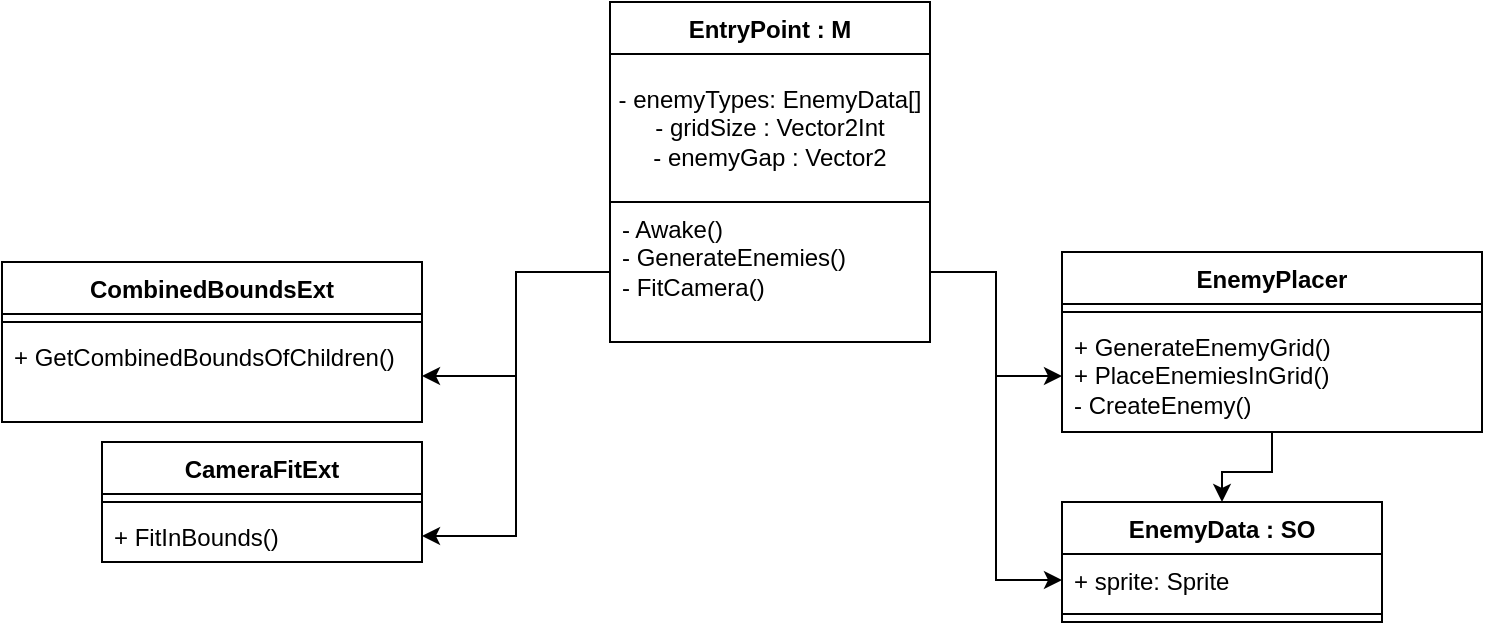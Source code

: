 <mxfile version="24.7.16" pages="2">
  <diagram name="EntryPoint" id="1II3YRtZtNxmjWsJMaif">
    <mxGraphModel dx="989" dy="539" grid="1" gridSize="10" guides="1" tooltips="1" connect="1" arrows="1" fold="1" page="1" pageScale="1" pageWidth="827" pageHeight="1169" math="0" shadow="0">
      <root>
        <mxCell id="0" />
        <mxCell id="1" parent="0" />
        <mxCell id="oboVhvuW9mkc1A9gLMUk-1" value="EntryPoint : M" style="swimlane;fontStyle=1;align=center;verticalAlign=top;childLayout=stackLayout;horizontal=1;startSize=26;horizontalStack=0;resizeParent=1;resizeParentMax=0;resizeLast=0;collapsible=1;marginBottom=0;whiteSpace=wrap;html=1;" parent="1" vertex="1">
          <mxGeometry x="334" width="160" height="170" as="geometry" />
        </mxCell>
        <mxCell id="k9H06Ltovgeq5uLH_OK0-27" value="&lt;div&gt;- enemyTypes: EnemyData[]&lt;/div&gt;&lt;div&gt;- gridSize : Vector2Int&lt;/div&gt;&lt;div&gt;- enemyGap : Vector2&lt;/div&gt;" style="html=1;whiteSpace=wrap;" parent="oboVhvuW9mkc1A9gLMUk-1" vertex="1">
          <mxGeometry y="26" width="160" height="74" as="geometry" />
        </mxCell>
        <mxCell id="oboVhvuW9mkc1A9gLMUk-4" value="&lt;div&gt;- Awake()&lt;/div&gt;&lt;div&gt;- GenerateEnemies()&lt;br&gt;&lt;/div&gt;&lt;div&gt;- FitCamera()&lt;br&gt;&lt;/div&gt;" style="text;strokeColor=none;fillColor=none;align=left;verticalAlign=top;spacingLeft=4;spacingRight=4;overflow=hidden;rotatable=0;points=[[0,0.5],[1,0.5]];portConstraint=eastwest;whiteSpace=wrap;html=1;" parent="oboVhvuW9mkc1A9gLMUk-1" vertex="1">
          <mxGeometry y="100" width="160" height="70" as="geometry" />
        </mxCell>
        <mxCell id="B8UJHwecG316Cl4WMV6o-1" style="edgeStyle=orthogonalEdgeStyle;rounded=0;orthogonalLoop=1;jettySize=auto;html=1;exitX=0.5;exitY=1;exitDx=0;exitDy=0;entryX=0.5;entryY=0;entryDx=0;entryDy=0;" edge="1" parent="1" source="k9H06Ltovgeq5uLH_OK0-3" target="k9H06Ltovgeq5uLH_OK0-7">
          <mxGeometry relative="1" as="geometry" />
        </mxCell>
        <mxCell id="k9H06Ltovgeq5uLH_OK0-3" value="EnemyPlacer" style="swimlane;fontStyle=1;align=center;verticalAlign=top;childLayout=stackLayout;horizontal=1;startSize=26;horizontalStack=0;resizeParent=1;resizeParentMax=0;resizeLast=0;collapsible=1;marginBottom=0;whiteSpace=wrap;html=1;" parent="1" vertex="1">
          <mxGeometry x="560" y="125" width="210" height="90" as="geometry" />
        </mxCell>
        <mxCell id="k9H06Ltovgeq5uLH_OK0-5" value="" style="line;strokeWidth=1;fillColor=none;align=left;verticalAlign=middle;spacingTop=-1;spacingLeft=3;spacingRight=3;rotatable=0;labelPosition=right;points=[];portConstraint=eastwest;strokeColor=inherit;" parent="k9H06Ltovgeq5uLH_OK0-3" vertex="1">
          <mxGeometry y="26" width="210" height="8" as="geometry" />
        </mxCell>
        <mxCell id="k9H06Ltovgeq5uLH_OK0-6" value="&lt;div&gt;+ GenerateEnemyGrid()&lt;br&gt;&lt;/div&gt;&lt;div&gt;+ PlaceEnemiesInGrid()&lt;br&gt;&lt;/div&gt;&lt;div&gt;- CreateEnemy()&lt;br&gt;&lt;/div&gt;" style="text;strokeColor=none;fillColor=none;align=left;verticalAlign=top;spacingLeft=4;spacingRight=4;overflow=hidden;rotatable=0;points=[[0,0.5],[1,0.5]];portConstraint=eastwest;whiteSpace=wrap;html=1;" parent="k9H06Ltovgeq5uLH_OK0-3" vertex="1">
          <mxGeometry y="34" width="210" height="56" as="geometry" />
        </mxCell>
        <mxCell id="k9H06Ltovgeq5uLH_OK0-7" value="EnemyData : SO" style="swimlane;fontStyle=1;align=center;verticalAlign=top;childLayout=stackLayout;horizontal=1;startSize=26;horizontalStack=0;resizeParent=1;resizeParentMax=0;resizeLast=0;collapsible=1;marginBottom=0;whiteSpace=wrap;html=1;" parent="1" vertex="1">
          <mxGeometry x="560" y="250" width="160" height="60" as="geometry" />
        </mxCell>
        <mxCell id="k9H06Ltovgeq5uLH_OK0-8" value="+ sprite: Sprite" style="text;strokeColor=none;fillColor=none;align=left;verticalAlign=top;spacingLeft=4;spacingRight=4;overflow=hidden;rotatable=0;points=[[0,0.5],[1,0.5]];portConstraint=eastwest;whiteSpace=wrap;html=1;" parent="k9H06Ltovgeq5uLH_OK0-7" vertex="1">
          <mxGeometry y="26" width="160" height="26" as="geometry" />
        </mxCell>
        <mxCell id="k9H06Ltovgeq5uLH_OK0-9" value="" style="line;strokeWidth=1;fillColor=none;align=left;verticalAlign=middle;spacingTop=-1;spacingLeft=3;spacingRight=3;rotatable=0;labelPosition=right;points=[];portConstraint=eastwest;strokeColor=inherit;" parent="k9H06Ltovgeq5uLH_OK0-7" vertex="1">
          <mxGeometry y="52" width="160" height="8" as="geometry" />
        </mxCell>
        <mxCell id="k9H06Ltovgeq5uLH_OK0-34" value="CombinedBoundsExt" style="swimlane;fontStyle=1;align=center;verticalAlign=top;childLayout=stackLayout;horizontal=1;startSize=26;horizontalStack=0;resizeParent=1;resizeParentMax=0;resizeLast=0;collapsible=1;marginBottom=0;whiteSpace=wrap;html=1;" parent="1" vertex="1">
          <mxGeometry x="30" y="130" width="210" height="80" as="geometry" />
        </mxCell>
        <mxCell id="k9H06Ltovgeq5uLH_OK0-36" value="" style="line;strokeWidth=1;fillColor=none;align=left;verticalAlign=middle;spacingTop=-1;spacingLeft=3;spacingRight=3;rotatable=0;labelPosition=right;points=[];portConstraint=eastwest;strokeColor=inherit;" parent="k9H06Ltovgeq5uLH_OK0-34" vertex="1">
          <mxGeometry y="26" width="210" height="8" as="geometry" />
        </mxCell>
        <mxCell id="k9H06Ltovgeq5uLH_OK0-37" value="+ GetCombinedBoundsOfChildren()" style="text;strokeColor=none;fillColor=none;align=left;verticalAlign=top;spacingLeft=4;spacingRight=4;overflow=hidden;rotatable=0;points=[[0,0.5],[1,0.5]];portConstraint=eastwest;whiteSpace=wrap;html=1;" parent="k9H06Ltovgeq5uLH_OK0-34" vertex="1">
          <mxGeometry y="34" width="210" height="46" as="geometry" />
        </mxCell>
        <mxCell id="k9H06Ltovgeq5uLH_OK0-39" value="CameraFitExt" style="swimlane;fontStyle=1;align=center;verticalAlign=top;childLayout=stackLayout;horizontal=1;startSize=26;horizontalStack=0;resizeParent=1;resizeParentMax=0;resizeLast=0;collapsible=1;marginBottom=0;whiteSpace=wrap;html=1;" parent="1" vertex="1">
          <mxGeometry x="80" y="220" width="160" height="60" as="geometry" />
        </mxCell>
        <mxCell id="k9H06Ltovgeq5uLH_OK0-41" value="" style="line;strokeWidth=1;fillColor=none;align=left;verticalAlign=middle;spacingTop=-1;spacingLeft=3;spacingRight=3;rotatable=0;labelPosition=right;points=[];portConstraint=eastwest;strokeColor=inherit;" parent="k9H06Ltovgeq5uLH_OK0-39" vertex="1">
          <mxGeometry y="26" width="160" height="8" as="geometry" />
        </mxCell>
        <mxCell id="k9H06Ltovgeq5uLH_OK0-42" value="+ FitInBounds()" style="text;strokeColor=none;fillColor=none;align=left;verticalAlign=top;spacingLeft=4;spacingRight=4;overflow=hidden;rotatable=0;points=[[0,0.5],[1,0.5]];portConstraint=eastwest;whiteSpace=wrap;html=1;" parent="k9H06Ltovgeq5uLH_OK0-39" vertex="1">
          <mxGeometry y="34" width="160" height="26" as="geometry" />
        </mxCell>
        <mxCell id="k9H06Ltovgeq5uLH_OK0-51" style="edgeStyle=orthogonalEdgeStyle;rounded=0;orthogonalLoop=1;jettySize=auto;html=1;exitX=0;exitY=0.5;exitDx=0;exitDy=0;entryX=1;entryY=0.5;entryDx=0;entryDy=0;" parent="1" source="oboVhvuW9mkc1A9gLMUk-4" target="k9H06Ltovgeq5uLH_OK0-37" edge="1">
          <mxGeometry relative="1" as="geometry" />
        </mxCell>
        <mxCell id="k9H06Ltovgeq5uLH_OK0-52" style="edgeStyle=orthogonalEdgeStyle;rounded=0;orthogonalLoop=1;jettySize=auto;html=1;exitX=0;exitY=0.5;exitDx=0;exitDy=0;entryX=1;entryY=0.5;entryDx=0;entryDy=0;" parent="1" source="oboVhvuW9mkc1A9gLMUk-4" target="k9H06Ltovgeq5uLH_OK0-42" edge="1">
          <mxGeometry relative="1" as="geometry" />
        </mxCell>
        <mxCell id="k9H06Ltovgeq5uLH_OK0-53" style="edgeStyle=orthogonalEdgeStyle;rounded=0;orthogonalLoop=1;jettySize=auto;html=1;exitX=1;exitY=0.5;exitDx=0;exitDy=0;entryX=0;entryY=0.5;entryDx=0;entryDy=0;" parent="1" source="oboVhvuW9mkc1A9gLMUk-4" target="k9H06Ltovgeq5uLH_OK0-6" edge="1">
          <mxGeometry relative="1" as="geometry" />
        </mxCell>
        <mxCell id="k9H06Ltovgeq5uLH_OK0-54" style="edgeStyle=orthogonalEdgeStyle;rounded=0;orthogonalLoop=1;jettySize=auto;html=1;exitX=1;exitY=0.5;exitDx=0;exitDy=0;entryX=0;entryY=0.5;entryDx=0;entryDy=0;" parent="1" source="oboVhvuW9mkc1A9gLMUk-4" target="k9H06Ltovgeq5uLH_OK0-8" edge="1">
          <mxGeometry relative="1" as="geometry" />
        </mxCell>
      </root>
    </mxGraphModel>
  </diagram>
  <diagram id="1pdCW1RPiDnCpA6Br7g-" name="Player">
    <mxGraphModel dx="819" dy="446" grid="1" gridSize="10" guides="1" tooltips="1" connect="1" arrows="1" fold="1" page="1" pageScale="1" pageWidth="827" pageHeight="1169" math="0" shadow="0">
      <root>
        <mxCell id="0" />
        <mxCell id="1" parent="0" />
        <mxCell id="D1SIFz7ZKjXz-_fFNY-x-1" value="Player : M" style="swimlane;fontStyle=1;align=center;verticalAlign=top;childLayout=stackLayout;horizontal=1;startSize=26;horizontalStack=0;resizeParent=1;resizeParentMax=0;resizeLast=0;collapsible=1;marginBottom=0;whiteSpace=wrap;html=1;" vertex="1" parent="1">
          <mxGeometry x="306" width="215" height="100" as="geometry">
            <mxRectangle x="306" y="20" width="90" height="30" as="alternateBounds" />
          </mxGeometry>
        </mxCell>
        <mxCell id="D1SIFz7ZKjXz-_fFNY-x-2" value="- speedMetersPerSeconds : float" style="text;strokeColor=none;fillColor=none;align=left;verticalAlign=top;spacingLeft=4;spacingRight=4;overflow=hidden;rotatable=0;points=[[0,0.5],[1,0.5]];portConstraint=eastwest;whiteSpace=wrap;html=1;" vertex="1" parent="D1SIFz7ZKjXz-_fFNY-x-1">
          <mxGeometry y="26" width="215" height="26" as="geometry" />
        </mxCell>
        <mxCell id="D1SIFz7ZKjXz-_fFNY-x-3" value="" style="line;strokeWidth=1;fillColor=none;align=left;verticalAlign=middle;spacingTop=-1;spacingLeft=3;spacingRight=3;rotatable=0;labelPosition=right;points=[];portConstraint=eastwest;strokeColor=inherit;" vertex="1" parent="D1SIFz7ZKjXz-_fFNY-x-1">
          <mxGeometry y="52" width="215" height="8" as="geometry" />
        </mxCell>
        <mxCell id="D1SIFz7ZKjXz-_fFNY-x-4" value="- Update()&lt;br&gt;&lt;div&gt;+ OnMove()&lt;/div&gt;" style="text;strokeColor=none;fillColor=none;align=left;verticalAlign=top;spacingLeft=4;spacingRight=4;overflow=hidden;rotatable=0;points=[[0,0.5],[1,0.5]];portConstraint=eastwest;whiteSpace=wrap;html=1;" vertex="1" parent="D1SIFz7ZKjXz-_fFNY-x-1">
          <mxGeometry y="60" width="215" height="40" as="geometry" />
        </mxCell>
        <mxCell id="oPbxiZ31xgf1BfXiPsFk-1" value="BoundsEncapsulatedExt" style="swimlane;fontStyle=1;align=center;verticalAlign=top;childLayout=stackLayout;horizontal=1;startSize=26;horizontalStack=0;resizeParent=1;resizeParentMax=0;resizeLast=0;collapsible=1;marginBottom=0;whiteSpace=wrap;html=1;" vertex="1" parent="1">
          <mxGeometry x="90" y="60" width="160" height="80" as="geometry" />
        </mxCell>
        <mxCell id="oPbxiZ31xgf1BfXiPsFk-3" value="" style="line;strokeWidth=1;fillColor=none;align=left;verticalAlign=middle;spacingTop=-1;spacingLeft=3;spacingRight=3;rotatable=0;labelPosition=right;points=[];portConstraint=eastwest;strokeColor=inherit;" vertex="1" parent="oPbxiZ31xgf1BfXiPsFk-1">
          <mxGeometry y="26" width="160" height="8" as="geometry" />
        </mxCell>
        <mxCell id="oPbxiZ31xgf1BfXiPsFk-4" value="&lt;div&gt;+ AreEncapsulatedIn()&lt;/div&gt;&lt;div&gt;+ KeepInside()&lt;br&gt;&lt;/div&gt;" style="text;strokeColor=none;fillColor=none;align=left;verticalAlign=top;spacingLeft=4;spacingRight=4;overflow=hidden;rotatable=0;points=[[0,0.5],[1,0.5]];portConstraint=eastwest;whiteSpace=wrap;html=1;" vertex="1" parent="oPbxiZ31xgf1BfXiPsFk-1">
          <mxGeometry y="34" width="160" height="46" as="geometry" />
        </mxCell>
        <mxCell id="oPbxiZ31xgf1BfXiPsFk-5" style="edgeStyle=orthogonalEdgeStyle;rounded=0;orthogonalLoop=1;jettySize=auto;html=1;exitX=0;exitY=0.5;exitDx=0;exitDy=0;entryX=1;entryY=0.5;entryDx=0;entryDy=0;" edge="1" parent="1" source="D1SIFz7ZKjXz-_fFNY-x-4" target="oPbxiZ31xgf1BfXiPsFk-4">
          <mxGeometry relative="1" as="geometry" />
        </mxCell>
      </root>
    </mxGraphModel>
  </diagram>
</mxfile>
